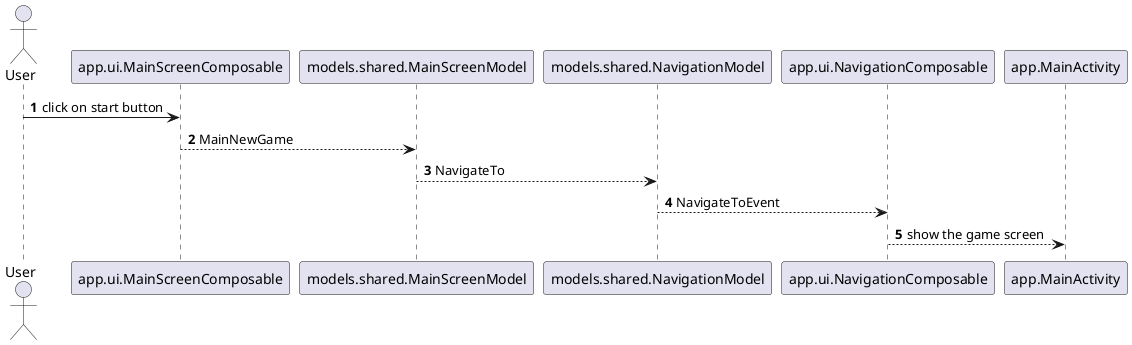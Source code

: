 @startuml
'https://plantuml.com/sequence-diagram

autonumber

actor User
participant app.ui.MainScreenComposable
participant models.shared.MainScreenModel
participant models.shared.NavigationModel
participant app.ui.NavigationComposable
participant app.MainActivity

User -> app.ui.MainScreenComposable: click on start button
app.ui.MainScreenComposable --> models.shared.MainScreenModel: MainNewGame
models.shared.MainScreenModel --> models.shared.NavigationModel: NavigateTo
models.shared.NavigationModel --> app.ui.NavigationComposable: NavigateToEvent
app.ui.NavigationComposable --> app.MainActivity: show the game screen

@enduml